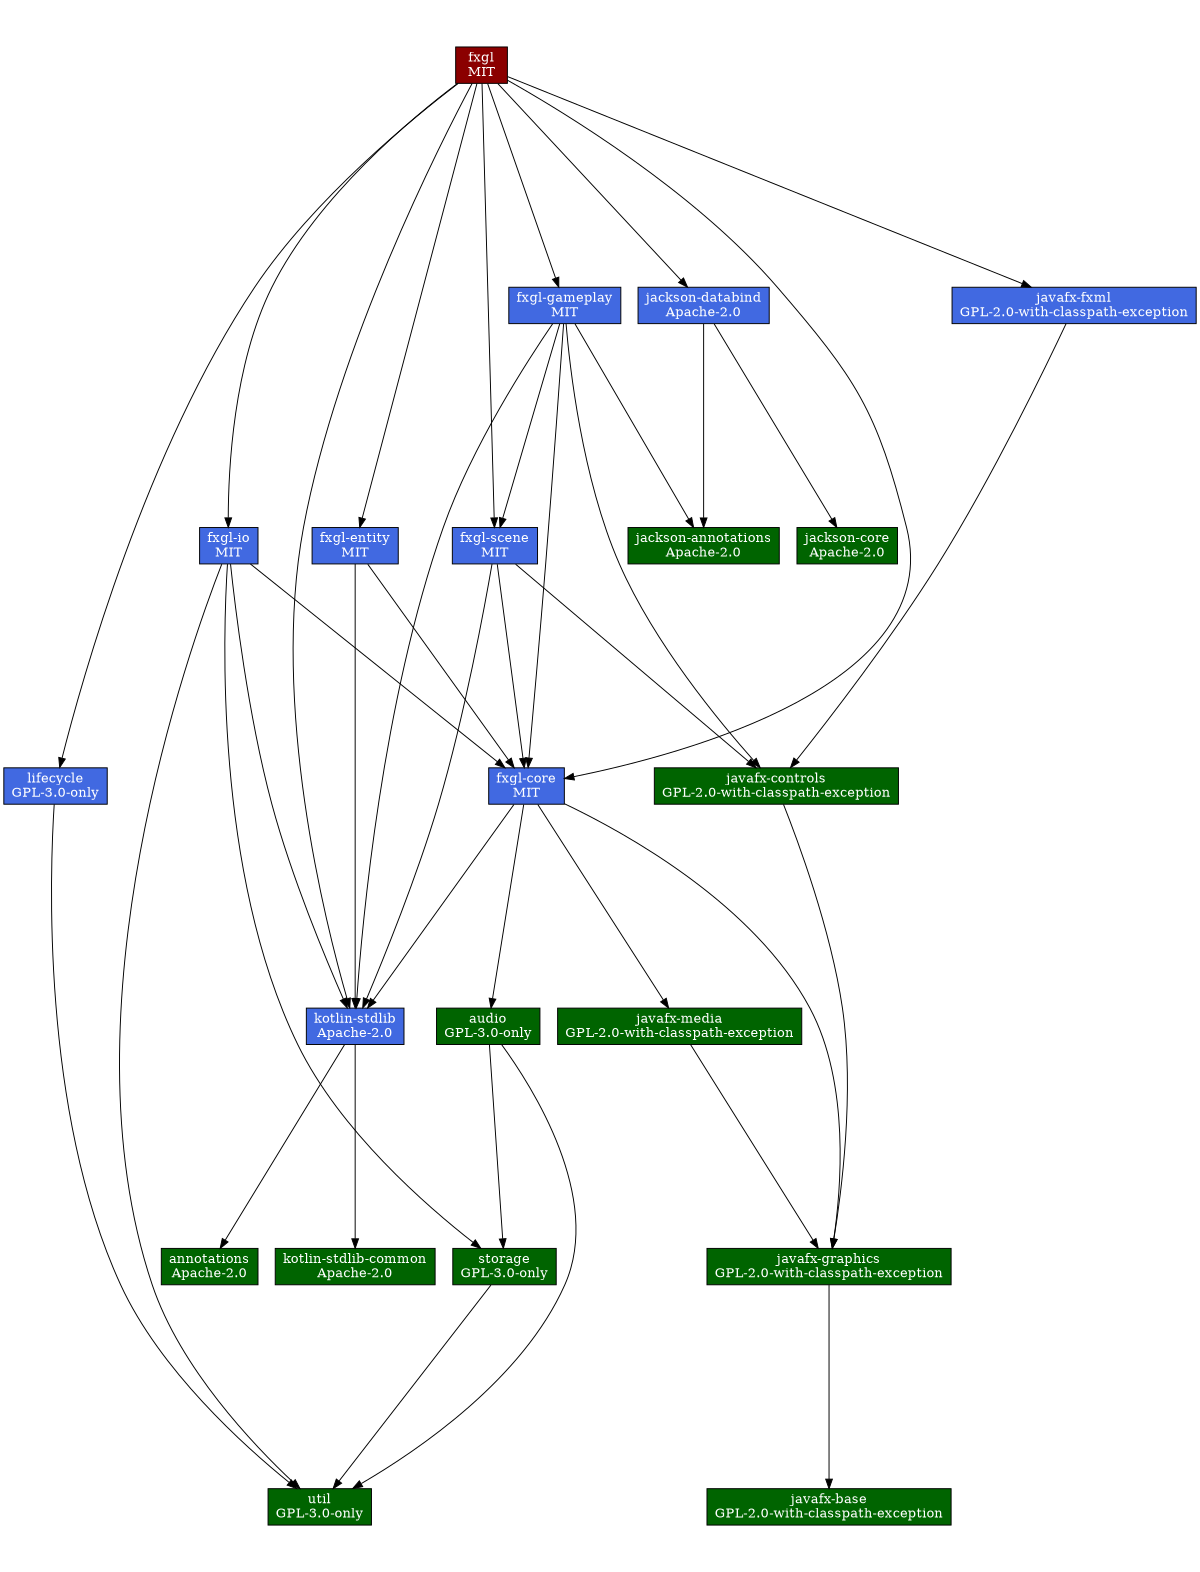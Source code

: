 strict digraph sbom {
	size="8,10.5"; ratio=fill;
	"fxgl" [shape=box, style=filled, fontcolor=white, fillcolor=darkred label="fxgl
MIT"];
	"javafx-fxml" [shape=box, style=filled, fontcolor=white, fillcolor=royalblue label="javafx-fxml
GPL-2.0-with-classpath-exception"];
	"fxgl" -> "javafx-fxml";
	"fxgl-core" [shape=box, style=filled, fontcolor=white, fillcolor=royalblue label="fxgl-core
MIT"];
	"fxgl" -> "fxgl-core";
	"fxgl-io" [shape=box, style=filled, fontcolor=white, fillcolor=royalblue label="fxgl-io
MIT"];
	"fxgl" -> "fxgl-io";
	"fxgl-entity" [shape=box, style=filled, fontcolor=white, fillcolor=royalblue label="fxgl-entity
MIT"];
	"fxgl" -> "fxgl-entity";
	"fxgl-scene" [shape=box, style=filled, fontcolor=white, fillcolor=royalblue label="fxgl-scene
MIT"];
	"fxgl" -> "fxgl-scene";
	"fxgl-gameplay" [shape=box, style=filled, fontcolor=white, fillcolor=royalblue label="fxgl-gameplay
MIT"];
	"fxgl" -> "fxgl-gameplay";
	"jackson-databind" [shape=box, style=filled, fontcolor=white, fillcolor=royalblue label="jackson-databind
Apache-2.0"];
	"fxgl" -> "jackson-databind";
	"lifecycle" [shape=box, style=filled, fontcolor=white, fillcolor=royalblue label="lifecycle
GPL-3.0-only"];
	"fxgl" -> "lifecycle";
	"kotlin-stdlib" [shape=box, style=filled, fontcolor=white, fillcolor=royalblue label="kotlin-stdlib
Apache-2.0"];
	"fxgl" -> "kotlin-stdlib";
	"javafx-controls" [shape=box, style=filled, fontcolor=white, fillcolor=darkgreen label="javafx-controls
GPL-2.0-with-classpath-exception"];
	"javafx-fxml" -> "javafx-controls";
	"javafx-graphics" [shape=box, style=filled, fontcolor=white, fillcolor=darkgreen label="javafx-graphics
GPL-2.0-with-classpath-exception"];
	"javafx-controls" -> "javafx-graphics";
	"javafx-base" [shape=box, style=filled, fontcolor=white, fillcolor=darkgreen label="javafx-base
GPL-2.0-with-classpath-exception"];
	"javafx-graphics" -> "javafx-base";
	"fxgl-core" -> "javafx-graphics";
	"javafx-media" [shape=box, style=filled, fontcolor=white, fillcolor=darkgreen label="javafx-media
GPL-2.0-with-classpath-exception"];
	"fxgl-core" -> "javafx-media";
	"audio" [shape=box, style=filled, fontcolor=white, fillcolor=darkgreen label="audio
GPL-3.0-only"];
	"fxgl-core" -> "audio";
	"fxgl-core" -> "kotlin-stdlib";
	"javafx-media" -> "javafx-graphics";
	"util" [shape=box, style=filled, fontcolor=white, fillcolor=darkgreen label="util
GPL-3.0-only"];
	"audio" -> "util";
	"storage" [shape=box, style=filled, fontcolor=white, fillcolor=darkgreen label="storage
GPL-3.0-only"];
	"audio" -> "storage";
	"storage" -> "util";
	"kotlin-stdlib-common" [shape=box, style=filled, fontcolor=white, fillcolor=darkgreen label="kotlin-stdlib-common
Apache-2.0"];
	"kotlin-stdlib" -> "kotlin-stdlib-common";
	"annotations" [shape=box, style=filled, fontcolor=white, fillcolor=darkgreen label="annotations
Apache-2.0"];
	"kotlin-stdlib" -> "annotations";
	"fxgl-io" -> "fxgl-core";
	"fxgl-io" -> "storage";
	"fxgl-io" -> "util";
	"fxgl-io" -> "kotlin-stdlib";
	"fxgl-entity" -> "fxgl-core";
	"fxgl-entity" -> "kotlin-stdlib";
	"fxgl-scene" -> "javafx-controls";
	"fxgl-scene" -> "fxgl-core";
	"fxgl-scene" -> "kotlin-stdlib";
	"fxgl-gameplay" -> "fxgl-core";
	"fxgl-gameplay" -> "fxgl-scene";
	"fxgl-gameplay" -> "javafx-controls";
	"jackson-annotations" [shape=box, style=filled, fontcolor=white, fillcolor=darkgreen label="jackson-annotations
Apache-2.0"];
	"fxgl-gameplay" -> "jackson-annotations";
	"fxgl-gameplay" -> "kotlin-stdlib";
	"jackson-databind" -> "jackson-annotations";
	"jackson-core" [shape=box, style=filled, fontcolor=white, fillcolor=darkgreen label="jackson-core
Apache-2.0"];
	"jackson-databind" -> "jackson-core";
	"lifecycle" -> "util";
}
